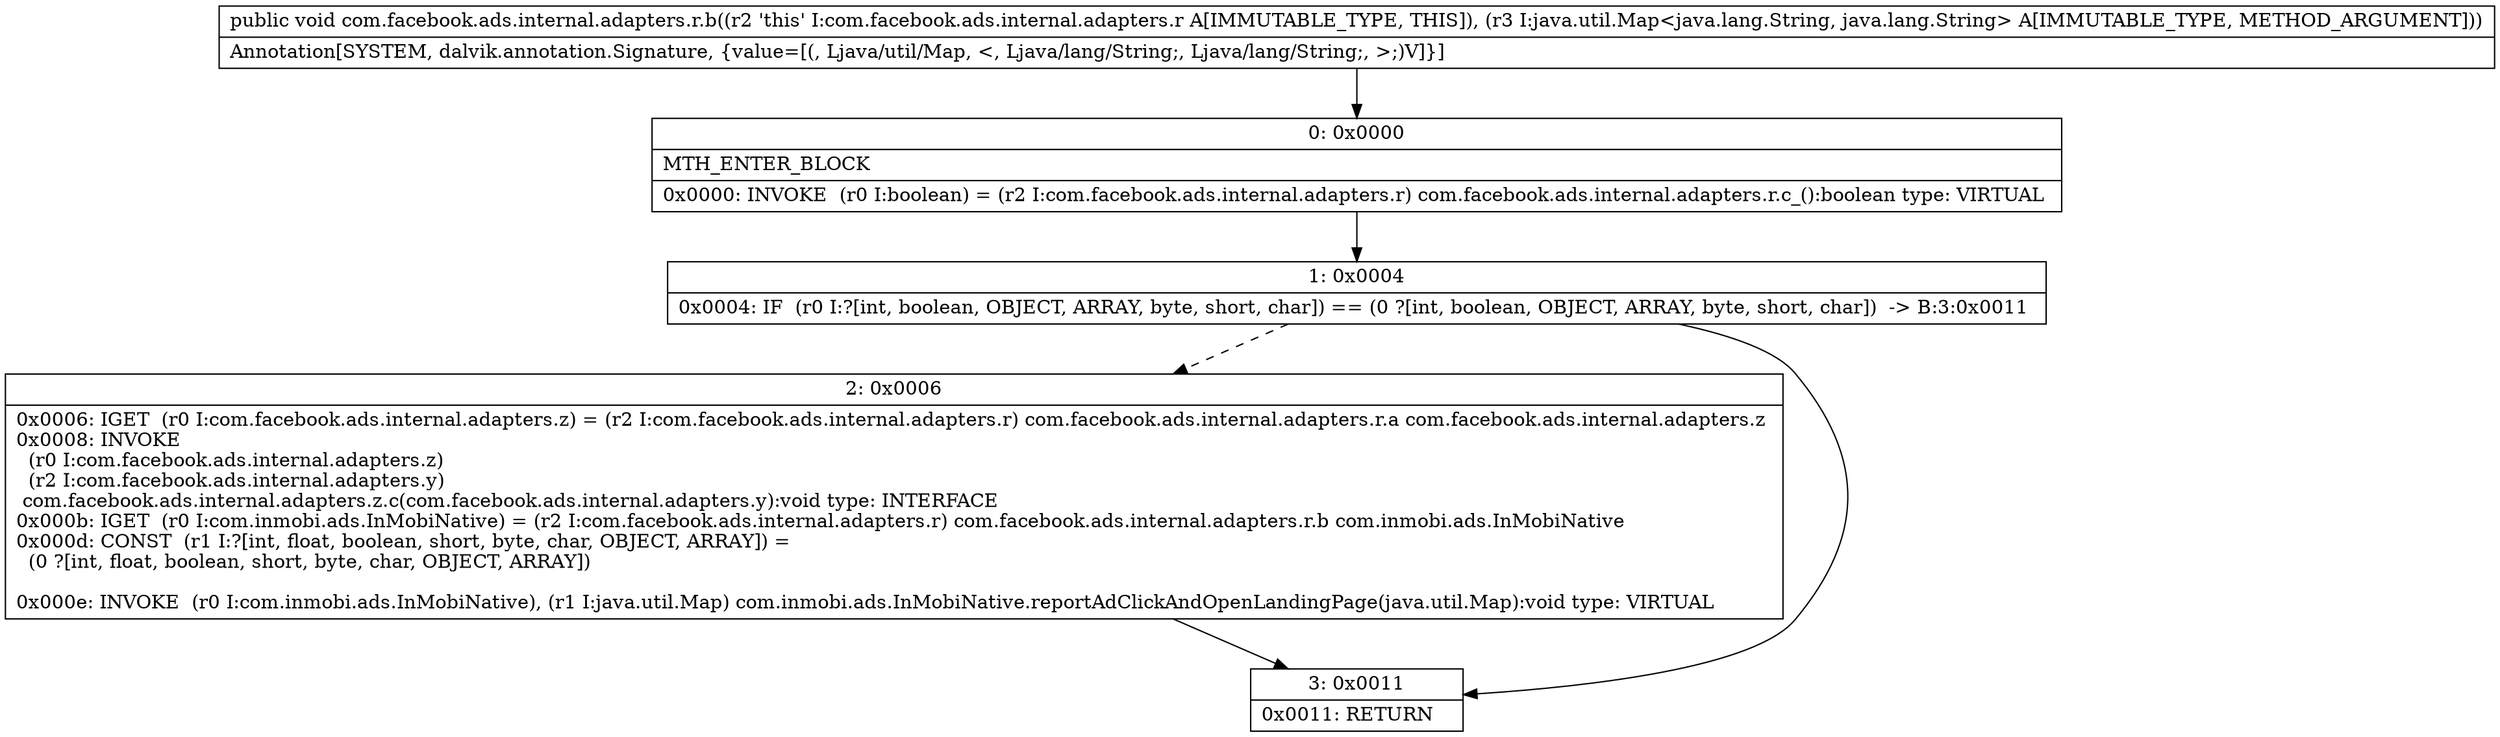 digraph "CFG forcom.facebook.ads.internal.adapters.r.b(Ljava\/util\/Map;)V" {
Node_0 [shape=record,label="{0\:\ 0x0000|MTH_ENTER_BLOCK\l|0x0000: INVOKE  (r0 I:boolean) = (r2 I:com.facebook.ads.internal.adapters.r) com.facebook.ads.internal.adapters.r.c_():boolean type: VIRTUAL \l}"];
Node_1 [shape=record,label="{1\:\ 0x0004|0x0004: IF  (r0 I:?[int, boolean, OBJECT, ARRAY, byte, short, char]) == (0 ?[int, boolean, OBJECT, ARRAY, byte, short, char])  \-\> B:3:0x0011 \l}"];
Node_2 [shape=record,label="{2\:\ 0x0006|0x0006: IGET  (r0 I:com.facebook.ads.internal.adapters.z) = (r2 I:com.facebook.ads.internal.adapters.r) com.facebook.ads.internal.adapters.r.a com.facebook.ads.internal.adapters.z \l0x0008: INVOKE  \l  (r0 I:com.facebook.ads.internal.adapters.z)\l  (r2 I:com.facebook.ads.internal.adapters.y)\l com.facebook.ads.internal.adapters.z.c(com.facebook.ads.internal.adapters.y):void type: INTERFACE \l0x000b: IGET  (r0 I:com.inmobi.ads.InMobiNative) = (r2 I:com.facebook.ads.internal.adapters.r) com.facebook.ads.internal.adapters.r.b com.inmobi.ads.InMobiNative \l0x000d: CONST  (r1 I:?[int, float, boolean, short, byte, char, OBJECT, ARRAY]) = \l  (0 ?[int, float, boolean, short, byte, char, OBJECT, ARRAY])\l \l0x000e: INVOKE  (r0 I:com.inmobi.ads.InMobiNative), (r1 I:java.util.Map) com.inmobi.ads.InMobiNative.reportAdClickAndOpenLandingPage(java.util.Map):void type: VIRTUAL \l}"];
Node_3 [shape=record,label="{3\:\ 0x0011|0x0011: RETURN   \l}"];
MethodNode[shape=record,label="{public void com.facebook.ads.internal.adapters.r.b((r2 'this' I:com.facebook.ads.internal.adapters.r A[IMMUTABLE_TYPE, THIS]), (r3 I:java.util.Map\<java.lang.String, java.lang.String\> A[IMMUTABLE_TYPE, METHOD_ARGUMENT]))  | Annotation[SYSTEM, dalvik.annotation.Signature, \{value=[(, Ljava\/util\/Map, \<, Ljava\/lang\/String;, Ljava\/lang\/String;, \>;)V]\}]\l}"];
MethodNode -> Node_0;
Node_0 -> Node_1;
Node_1 -> Node_2[style=dashed];
Node_1 -> Node_3;
Node_2 -> Node_3;
}

